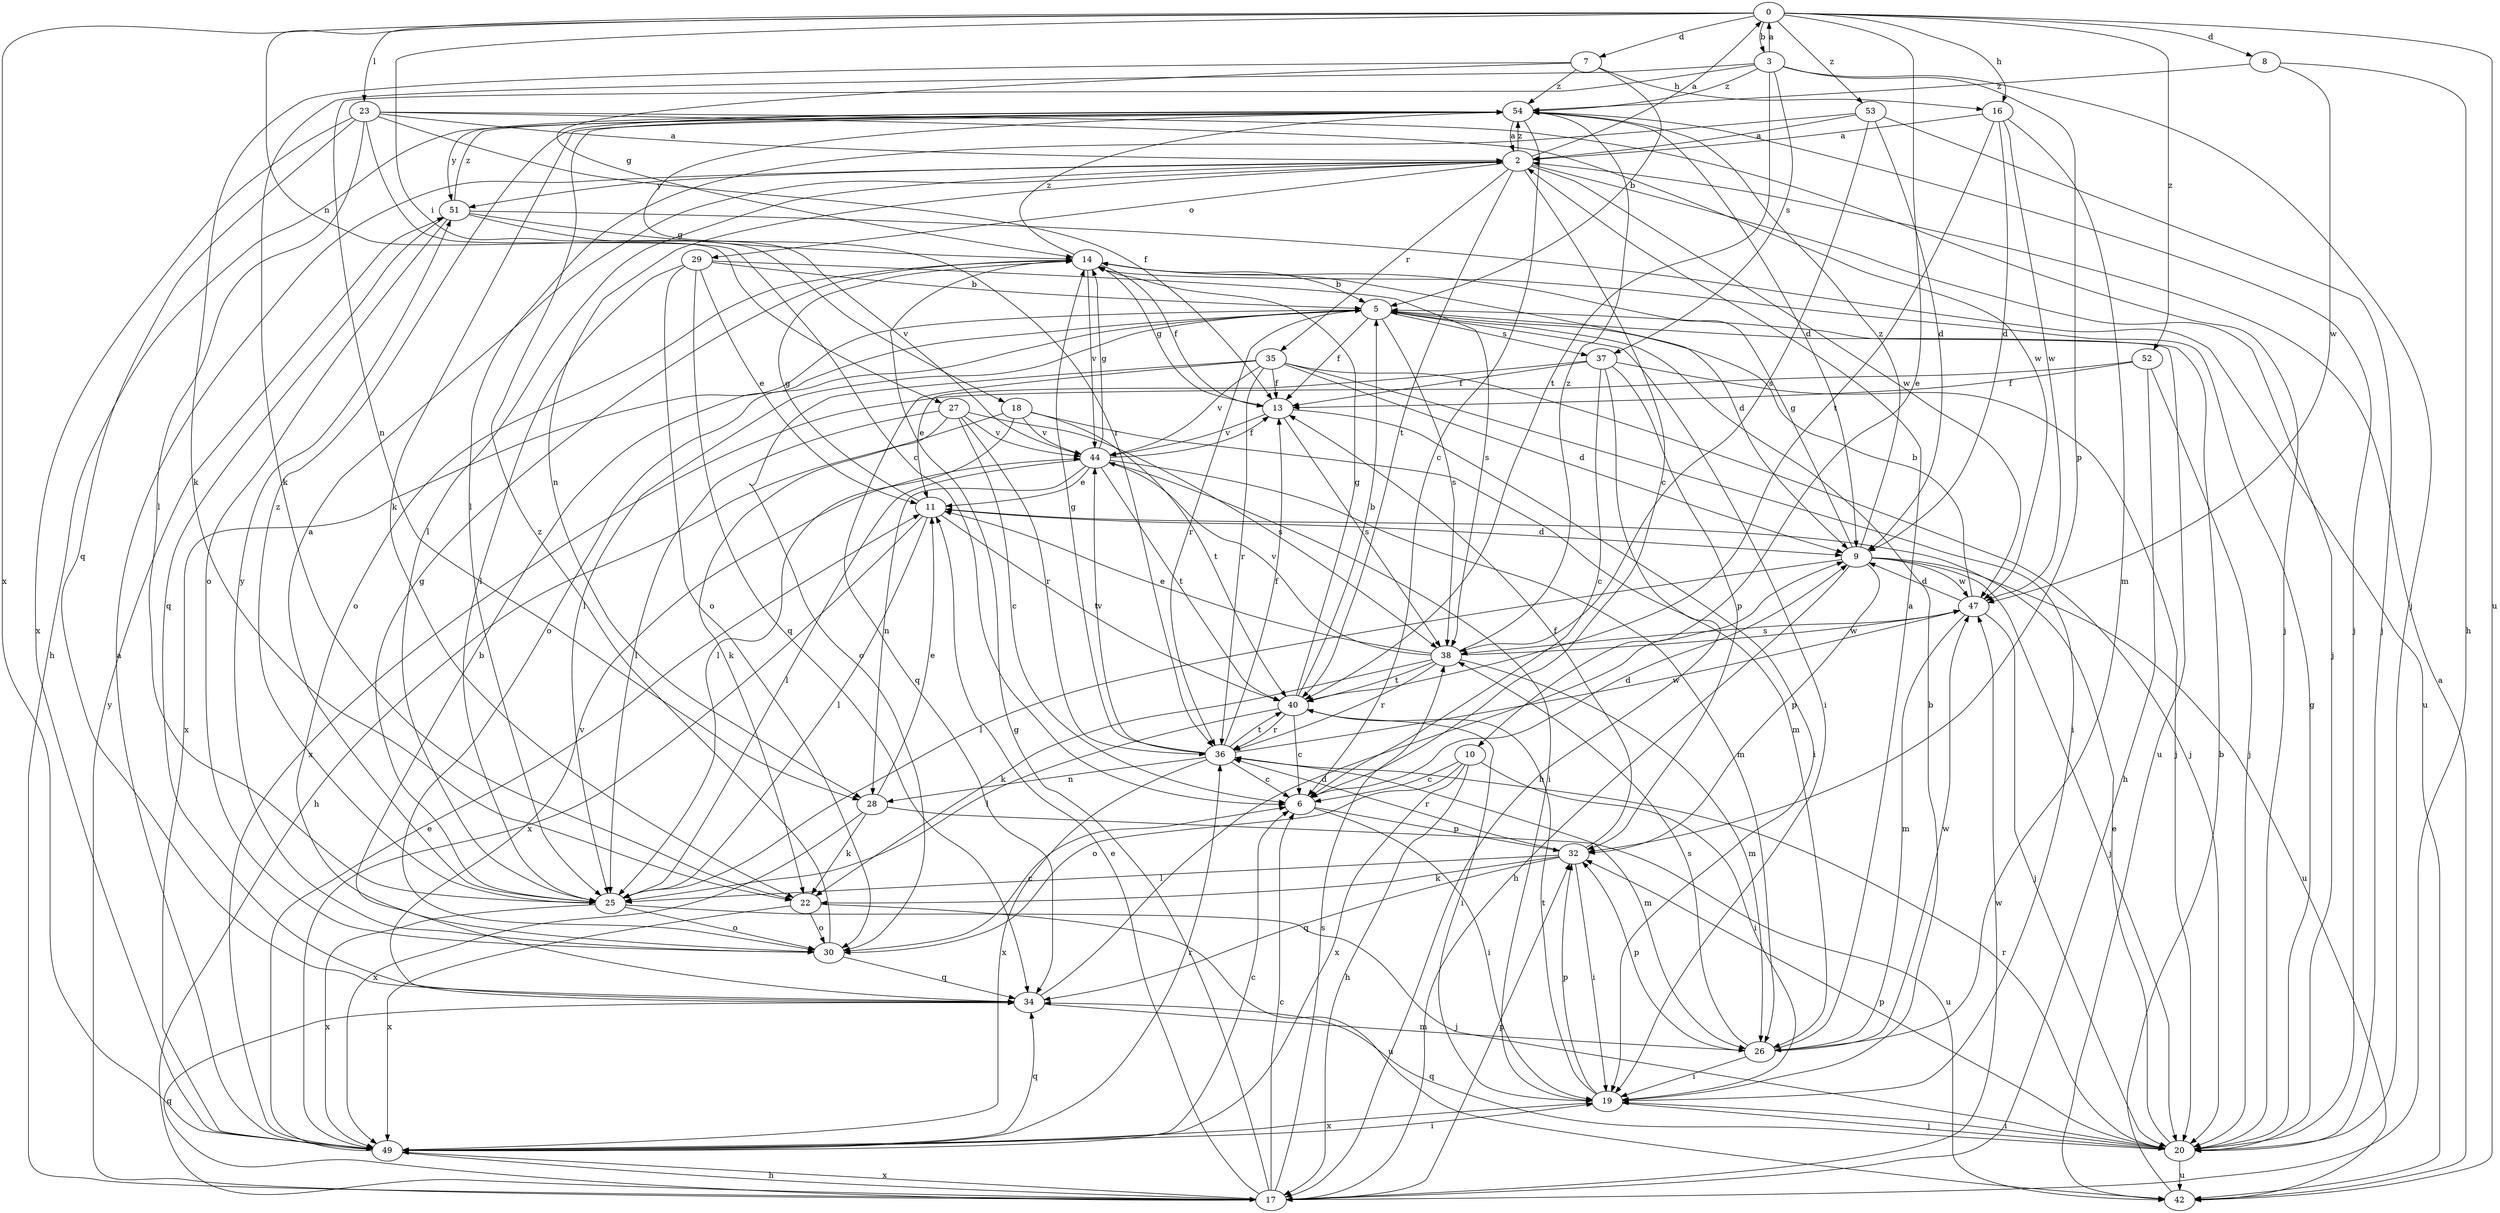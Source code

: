 strict digraph  {
0;
2;
3;
5;
6;
7;
8;
9;
10;
11;
13;
14;
16;
17;
18;
19;
20;
22;
23;
25;
26;
27;
28;
29;
30;
32;
34;
35;
36;
37;
38;
40;
42;
44;
47;
49;
51;
52;
53;
54;
0 -> 3  [label=b];
0 -> 7  [label=d];
0 -> 8  [label=d];
0 -> 10  [label=e];
0 -> 16  [label=h];
0 -> 18  [label=i];
0 -> 23  [label=l];
0 -> 27  [label=n];
0 -> 42  [label=u];
0 -> 49  [label=x];
0 -> 52  [label=z];
0 -> 53  [label=z];
2 -> 0  [label=a];
2 -> 6  [label=c];
2 -> 20  [label=j];
2 -> 25  [label=l];
2 -> 28  [label=n];
2 -> 29  [label=o];
2 -> 35  [label=r];
2 -> 40  [label=t];
2 -> 47  [label=w];
2 -> 51  [label=y];
2 -> 54  [label=z];
3 -> 0  [label=a];
3 -> 20  [label=j];
3 -> 22  [label=k];
3 -> 28  [label=n];
3 -> 32  [label=p];
3 -> 37  [label=s];
3 -> 40  [label=t];
3 -> 54  [label=z];
5 -> 13  [label=f];
5 -> 19  [label=i];
5 -> 25  [label=l];
5 -> 30  [label=o];
5 -> 36  [label=r];
5 -> 37  [label=s];
5 -> 38  [label=s];
5 -> 42  [label=u];
5 -> 49  [label=x];
6 -> 9  [label=d];
6 -> 19  [label=i];
6 -> 32  [label=p];
7 -> 5  [label=b];
7 -> 14  [label=g];
7 -> 16  [label=h];
7 -> 22  [label=k];
7 -> 54  [label=z];
8 -> 17  [label=h];
8 -> 47  [label=w];
8 -> 54  [label=z];
9 -> 14  [label=g];
9 -> 17  [label=h];
9 -> 20  [label=j];
9 -> 25  [label=l];
9 -> 32  [label=p];
9 -> 42  [label=u];
9 -> 47  [label=w];
9 -> 54  [label=z];
10 -> 6  [label=c];
10 -> 17  [label=h];
10 -> 19  [label=i];
10 -> 30  [label=o];
10 -> 49  [label=x];
11 -> 9  [label=d];
11 -> 14  [label=g];
11 -> 25  [label=l];
11 -> 40  [label=t];
11 -> 49  [label=x];
13 -> 14  [label=g];
13 -> 19  [label=i];
13 -> 38  [label=s];
13 -> 44  [label=v];
14 -> 5  [label=b];
14 -> 9  [label=d];
14 -> 13  [label=f];
14 -> 30  [label=o];
14 -> 44  [label=v];
14 -> 54  [label=z];
16 -> 2  [label=a];
16 -> 9  [label=d];
16 -> 26  [label=m];
16 -> 40  [label=t];
16 -> 47  [label=w];
17 -> 6  [label=c];
17 -> 11  [label=e];
17 -> 14  [label=g];
17 -> 32  [label=p];
17 -> 34  [label=q];
17 -> 38  [label=s];
17 -> 47  [label=w];
17 -> 49  [label=x];
17 -> 51  [label=y];
18 -> 17  [label=h];
18 -> 25  [label=l];
18 -> 26  [label=m];
18 -> 40  [label=t];
18 -> 44  [label=v];
19 -> 5  [label=b];
19 -> 20  [label=j];
19 -> 32  [label=p];
19 -> 40  [label=t];
19 -> 49  [label=x];
20 -> 11  [label=e];
20 -> 14  [label=g];
20 -> 19  [label=i];
20 -> 32  [label=p];
20 -> 34  [label=q];
20 -> 36  [label=r];
20 -> 42  [label=u];
22 -> 30  [label=o];
22 -> 42  [label=u];
22 -> 49  [label=x];
23 -> 2  [label=a];
23 -> 6  [label=c];
23 -> 13  [label=f];
23 -> 20  [label=j];
23 -> 25  [label=l];
23 -> 34  [label=q];
23 -> 47  [label=w];
23 -> 49  [label=x];
25 -> 2  [label=a];
25 -> 14  [label=g];
25 -> 20  [label=j];
25 -> 30  [label=o];
25 -> 49  [label=x];
25 -> 54  [label=z];
26 -> 2  [label=a];
26 -> 19  [label=i];
26 -> 32  [label=p];
26 -> 38  [label=s];
26 -> 47  [label=w];
27 -> 6  [label=c];
27 -> 22  [label=k];
27 -> 25  [label=l];
27 -> 36  [label=r];
27 -> 38  [label=s];
27 -> 44  [label=v];
28 -> 11  [label=e];
28 -> 22  [label=k];
28 -> 42  [label=u];
28 -> 49  [label=x];
29 -> 5  [label=b];
29 -> 11  [label=e];
29 -> 25  [label=l];
29 -> 30  [label=o];
29 -> 34  [label=q];
29 -> 38  [label=s];
30 -> 6  [label=c];
30 -> 34  [label=q];
30 -> 51  [label=y];
30 -> 54  [label=z];
32 -> 13  [label=f];
32 -> 19  [label=i];
32 -> 22  [label=k];
32 -> 25  [label=l];
32 -> 34  [label=q];
32 -> 36  [label=r];
34 -> 5  [label=b];
34 -> 9  [label=d];
34 -> 26  [label=m];
34 -> 44  [label=v];
35 -> 9  [label=d];
35 -> 13  [label=f];
35 -> 19  [label=i];
35 -> 20  [label=j];
35 -> 30  [label=o];
35 -> 34  [label=q];
35 -> 36  [label=r];
35 -> 44  [label=v];
36 -> 6  [label=c];
36 -> 13  [label=f];
36 -> 14  [label=g];
36 -> 26  [label=m];
36 -> 28  [label=n];
36 -> 40  [label=t];
36 -> 44  [label=v];
36 -> 47  [label=w];
36 -> 49  [label=x];
37 -> 6  [label=c];
37 -> 11  [label=e];
37 -> 13  [label=f];
37 -> 17  [label=h];
37 -> 20  [label=j];
37 -> 32  [label=p];
38 -> 11  [label=e];
38 -> 22  [label=k];
38 -> 26  [label=m];
38 -> 36  [label=r];
38 -> 40  [label=t];
38 -> 44  [label=v];
38 -> 47  [label=w];
38 -> 54  [label=z];
40 -> 5  [label=b];
40 -> 6  [label=c];
40 -> 14  [label=g];
40 -> 19  [label=i];
40 -> 25  [label=l];
40 -> 36  [label=r];
42 -> 2  [label=a];
42 -> 5  [label=b];
44 -> 11  [label=e];
44 -> 13  [label=f];
44 -> 14  [label=g];
44 -> 19  [label=i];
44 -> 25  [label=l];
44 -> 26  [label=m];
44 -> 28  [label=n];
44 -> 40  [label=t];
47 -> 5  [label=b];
47 -> 9  [label=d];
47 -> 20  [label=j];
47 -> 26  [label=m];
47 -> 38  [label=s];
49 -> 2  [label=a];
49 -> 6  [label=c];
49 -> 11  [label=e];
49 -> 17  [label=h];
49 -> 19  [label=i];
49 -> 34  [label=q];
49 -> 36  [label=r];
51 -> 14  [label=g];
51 -> 30  [label=o];
51 -> 34  [label=q];
51 -> 42  [label=u];
51 -> 44  [label=v];
51 -> 54  [label=z];
52 -> 13  [label=f];
52 -> 17  [label=h];
52 -> 20  [label=j];
52 -> 49  [label=x];
53 -> 2  [label=a];
53 -> 9  [label=d];
53 -> 20  [label=j];
53 -> 25  [label=l];
53 -> 38  [label=s];
54 -> 2  [label=a];
54 -> 6  [label=c];
54 -> 9  [label=d];
54 -> 17  [label=h];
54 -> 20  [label=j];
54 -> 22  [label=k];
54 -> 36  [label=r];
54 -> 51  [label=y];
}
